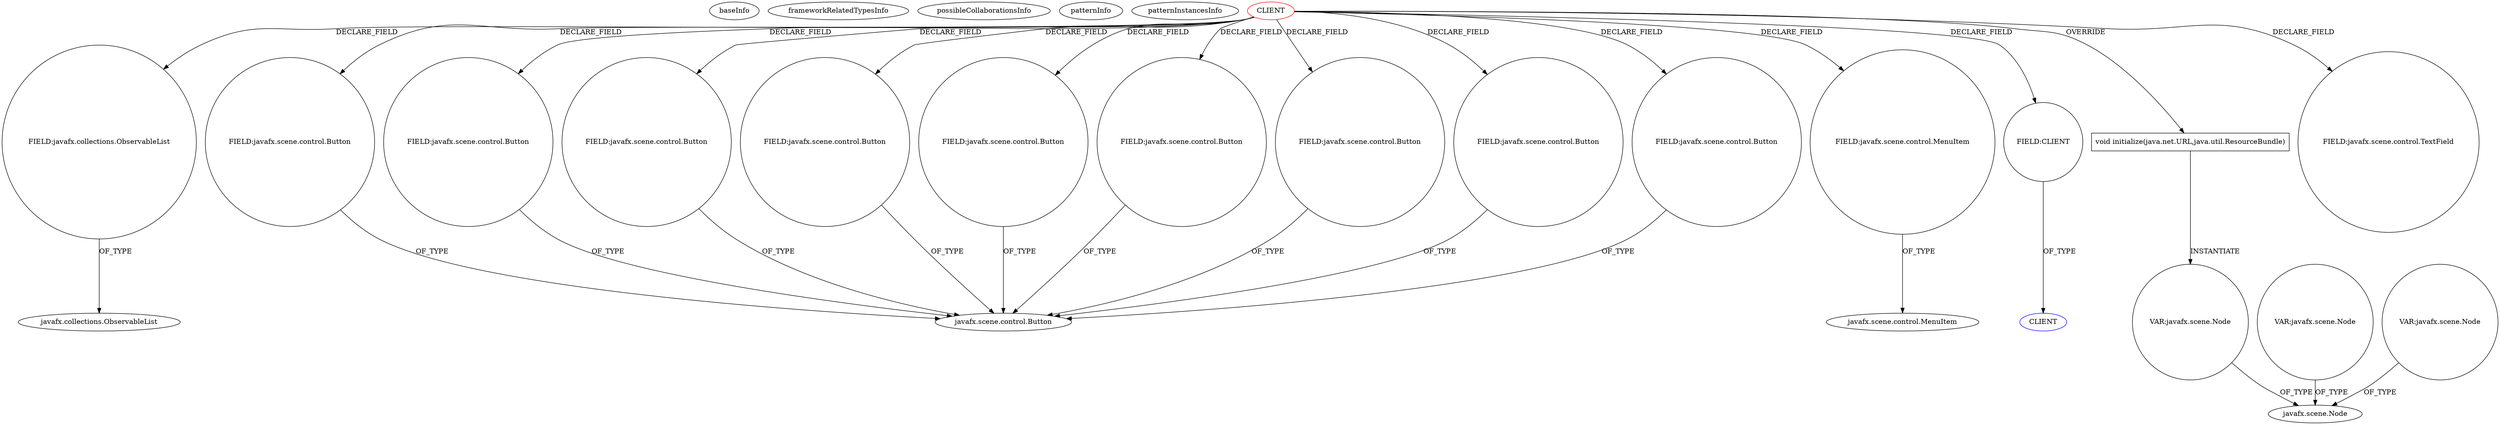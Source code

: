 digraph {
baseInfo[graphId=591,category="pattern",isAnonymous=false,possibleRelation=false]
frameworkRelatedTypesInfo[]
possibleCollaborationsInfo[]
patternInfo[frequency=2.0,patternRootClient=0]
patternInstancesInfo[0="hock323-eventManager~/hock323-eventManager/EventManager-master/src/eventManager/controller/pokerTournament/TournamentController.java~TournamentController~3009",1="bianconejo-CEFX~/bianconejo-CEFX/CEFX-master/src/cefx/CEPrincipalController.java~CEPrincipalController~2114"]
35[label="FIELD:javafx.collections.ObservableList",vertexType="FIELD_DECLARATION",isFrameworkType=false,shape=circle]
0[label="CLIENT",vertexType="ROOT_CLIENT_CLASS_DECLARATION",isFrameworkType=false,color=red]
13[label="FIELD:javafx.scene.control.Button",vertexType="FIELD_DECLARATION",isFrameworkType=false,shape=circle]
11[label="FIELD:javafx.scene.control.Button",vertexType="FIELD_DECLARATION",isFrameworkType=false,shape=circle]
23[label="FIELD:javafx.scene.control.Button",vertexType="FIELD_DECLARATION",isFrameworkType=false,shape=circle]
25[label="FIELD:javafx.scene.control.Button",vertexType="FIELD_DECLARATION",isFrameworkType=false,shape=circle]
19[label="FIELD:javafx.scene.control.Button",vertexType="FIELD_DECLARATION",isFrameworkType=false,shape=circle]
15[label="FIELD:javafx.scene.control.Button",vertexType="FIELD_DECLARATION",isFrameworkType=false,shape=circle]
17[label="FIELD:javafx.scene.control.Button",vertexType="FIELD_DECLARATION",isFrameworkType=false,shape=circle]
2[label="FIELD:javafx.scene.control.MenuItem",vertexType="FIELD_DECLARATION",isFrameworkType=false,shape=circle]
21[label="FIELD:javafx.scene.control.Button",vertexType="FIELD_DECLARATION",isFrameworkType=false,shape=circle]
9[label="FIELD:javafx.scene.control.Button",vertexType="FIELD_DECLARATION",isFrameworkType=false,shape=circle]
5[label="javafx.collections.ObservableList",vertexType="FRAMEWORK_INTERFACE_TYPE",isFrameworkType=false]
6[label="FIELD:CLIENT",vertexType="FIELD_DECLARATION",isFrameworkType=false,shape=circle]
3[label="javafx.scene.control.MenuItem",vertexType="FRAMEWORK_CLASS_TYPE",isFrameworkType=false]
61[label="void initialize(java.net.URL,java.util.ResourceBundle)",vertexType="OVERRIDING_METHOD_DECLARATION",isFrameworkType=false,shape=box]
10[label="javafx.scene.control.Button",vertexType="FRAMEWORK_CLASS_TYPE",isFrameworkType=false]
51[label="FIELD:javafx.scene.control.TextField",vertexType="FIELD_DECLARATION",isFrameworkType=false,shape=circle]
7[label="CLIENT",vertexType="REFERENCE_CLIENT_CLASS_DECLARATION",isFrameworkType=false,color=blue]
74[label="VAR:javafx.scene.Node",vertexType="VARIABLE_EXPRESION",isFrameworkType=false,shape=circle]
64[label="javafx.scene.Node",vertexType="FRAMEWORK_CLASS_TYPE",isFrameworkType=false]
1311[label="VAR:javafx.scene.Node",vertexType="VARIABLE_EXPRESION",isFrameworkType=false,shape=circle]
716[label="VAR:javafx.scene.Node",vertexType="VARIABLE_EXPRESION",isFrameworkType=false,shape=circle]
0->15[label="DECLARE_FIELD"]
11->10[label="OF_TYPE"]
2->3[label="OF_TYPE"]
0->51[label="DECLARE_FIELD"]
0->11[label="DECLARE_FIELD"]
716->64[label="OF_TYPE"]
15->10[label="OF_TYPE"]
25->10[label="OF_TYPE"]
0->13[label="DECLARE_FIELD"]
13->10[label="OF_TYPE"]
9->10[label="OF_TYPE"]
35->5[label="OF_TYPE"]
0->6[label="DECLARE_FIELD"]
0->2[label="DECLARE_FIELD"]
19->10[label="OF_TYPE"]
17->10[label="OF_TYPE"]
74->64[label="OF_TYPE"]
0->35[label="DECLARE_FIELD"]
6->7[label="OF_TYPE"]
21->10[label="OF_TYPE"]
0->61[label="OVERRIDE"]
23->10[label="OF_TYPE"]
0->17[label="DECLARE_FIELD"]
0->19[label="DECLARE_FIELD"]
0->23[label="DECLARE_FIELD"]
0->9[label="DECLARE_FIELD"]
0->25[label="DECLARE_FIELD"]
61->74[label="INSTANTIATE"]
0->21[label="DECLARE_FIELD"]
1311->64[label="OF_TYPE"]
}
